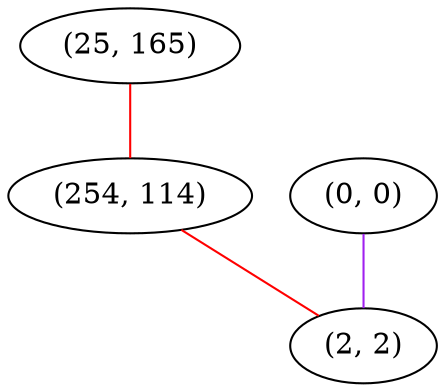 graph "" {
"(25, 165)";
"(254, 114)";
"(0, 0)";
"(2, 2)";
"(25, 165)" -- "(254, 114)"  [color=red, key=0, weight=1];
"(254, 114)" -- "(2, 2)"  [color=red, key=0, weight=1];
"(0, 0)" -- "(2, 2)"  [color=purple, key=0, weight=4];
}
